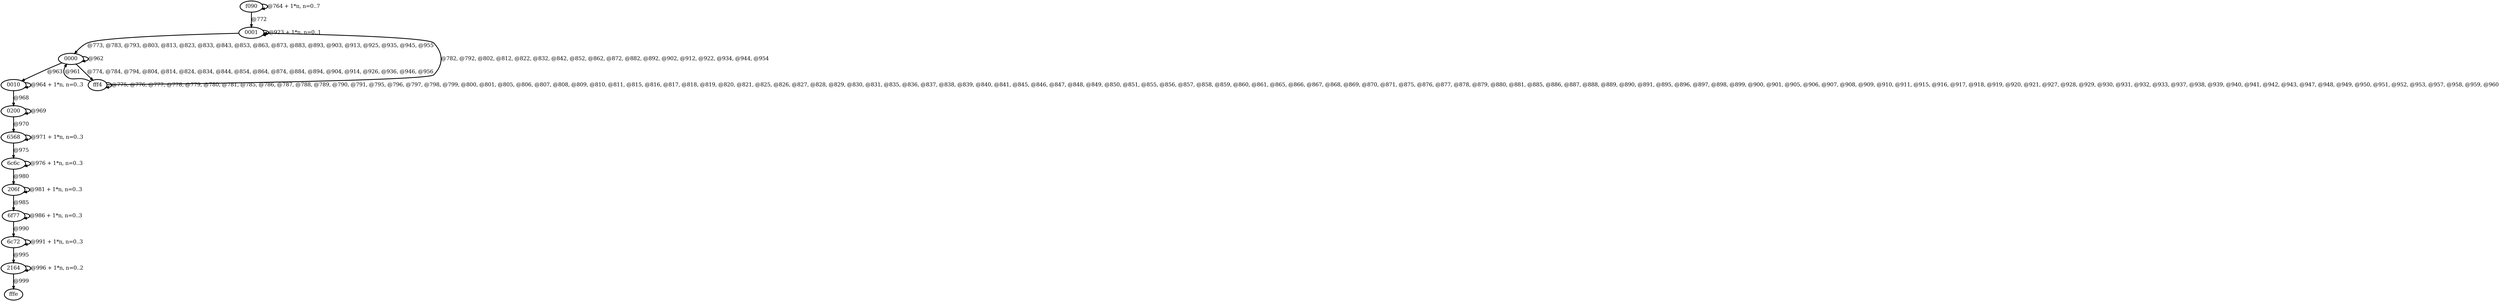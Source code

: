 digraph G {
        node [style=rounded, penwidth=3, fontsize=20, shape=oval];
        "f090" -> "f090" [label="@764 + 1*n, n=0..7", color=black,arrowsize=1,style=bold,penwidth=3,fontsize=20];
"f090" -> "0001" [label="@772", color=black,arrowsize=1,style=bold,penwidth=3,fontsize=20];
"0001" -> "0000" [label="@773, @783, @793, @803, @813, @823, @833, @843, @853, @863, @873, @883, @893, @903, @913, @925, @935, @945, @955", color=black,arrowsize=1,style=bold,penwidth=3,fontsize=20];
"0000" -> "fff4" [label="@774, @784, @794, @804, @814, @824, @834, @844, @854, @864, @874, @884, @894, @904, @914, @926, @936, @946, @956", color=black,arrowsize=1,style=bold,penwidth=3,fontsize=20];
"fff4" -> "fff4" [label="@775, @776, @777, @778, @779, @780, @781, @785, @786, @787, @788, @789, @790, @791, @795, @796, @797, @798, @799, @800, @801, @805, @806, @807, @808, @809, @810, @811, @815, @816, @817, @818, @819, @820, @821, @825, @826, @827, @828, @829, @830, @831, @835, @836, @837, @838, @839, @840, @841, @845, @846, @847, @848, @849, @850, @851, @855, @856, @857, @858, @859, @860, @861, @865, @866, @867, @868, @869, @870, @871, @875, @876, @877, @878, @879, @880, @881, @885, @886, @887, @888, @889, @890, @891, @895, @896, @897, @898, @899, @900, @901, @905, @906, @907, @908, @909, @910, @911, @915, @916, @917, @918, @919, @920, @921, @927, @928, @929, @930, @931, @932, @933, @937, @938, @939, @940, @941, @942, @943, @947, @948, @949, @950, @951, @952, @953, @957, @958, @959, @960", color=black,arrowsize=1,style=bold,penwidth=3,fontsize=20];
"fff4" -> "0001" [label="@782, @792, @802, @812, @822, @832, @842, @852, @862, @872, @882, @892, @902, @912, @922, @934, @944, @954", color=black,arrowsize=1,style=bold,penwidth=3,fontsize=20];
"0001" -> "0001" [label="@923 + 1*n, n=0..1", color=black,arrowsize=1,style=bold,penwidth=3,fontsize=20];
"fff4" -> "0000" [label="@961", color=black,arrowsize=1,style=bold,penwidth=3,fontsize=20];
"0000" -> "0000" [label="@962", color=black,arrowsize=1,style=bold,penwidth=3,fontsize=20];
"0000" -> "0010" [label="@963", color=black,arrowsize=1,style=bold,penwidth=3,fontsize=20];
"0010" -> "0010" [label="@964 + 1*n, n=0..3", color=black,arrowsize=1,style=bold,penwidth=3,fontsize=20];
"0010" -> "0200" [label="@968", color=black,arrowsize=1,style=bold,penwidth=3,fontsize=20];
"0200" -> "0200" [label="@969", color=black,arrowsize=1,style=bold,penwidth=3,fontsize=20];
"0200" -> "6568" [label="@970", color=black,arrowsize=1,style=bold,penwidth=3,fontsize=20];
"6568" -> "6568" [label="@971 + 1*n, n=0..3", color=black,arrowsize=1,style=bold,penwidth=3,fontsize=20];
"6568" -> "6c6c" [label="@975", color=black,arrowsize=1,style=bold,penwidth=3,fontsize=20];
"6c6c" -> "6c6c" [label="@976 + 1*n, n=0..3", color=black,arrowsize=1,style=bold,penwidth=3,fontsize=20];
"6c6c" -> "206f" [label="@980", color=black,arrowsize=1,style=bold,penwidth=3,fontsize=20];
"206f" -> "206f" [label="@981 + 1*n, n=0..3", color=black,arrowsize=1,style=bold,penwidth=3,fontsize=20];
"206f" -> "6f77" [label="@985", color=black,arrowsize=1,style=bold,penwidth=3,fontsize=20];
"6f77" -> "6f77" [label="@986 + 1*n, n=0..3", color=black,arrowsize=1,style=bold,penwidth=3,fontsize=20];
"6f77" -> "6c72" [label="@990", color=black,arrowsize=1,style=bold,penwidth=3,fontsize=20];
"6c72" -> "6c72" [label="@991 + 1*n, n=0..3", color=black,arrowsize=1,style=bold,penwidth=3,fontsize=20];
"6c72" -> "2164" [label="@995", color=black,arrowsize=1,style=bold,penwidth=3,fontsize=20];
"2164" -> "2164" [label="@996 + 1*n, n=0..2", color=black,arrowsize=1,style=bold,penwidth=3,fontsize=20];
"2164" -> "fffe" [label="@999", color=black,arrowsize=1,style=bold,penwidth=3,fontsize=20];
}
